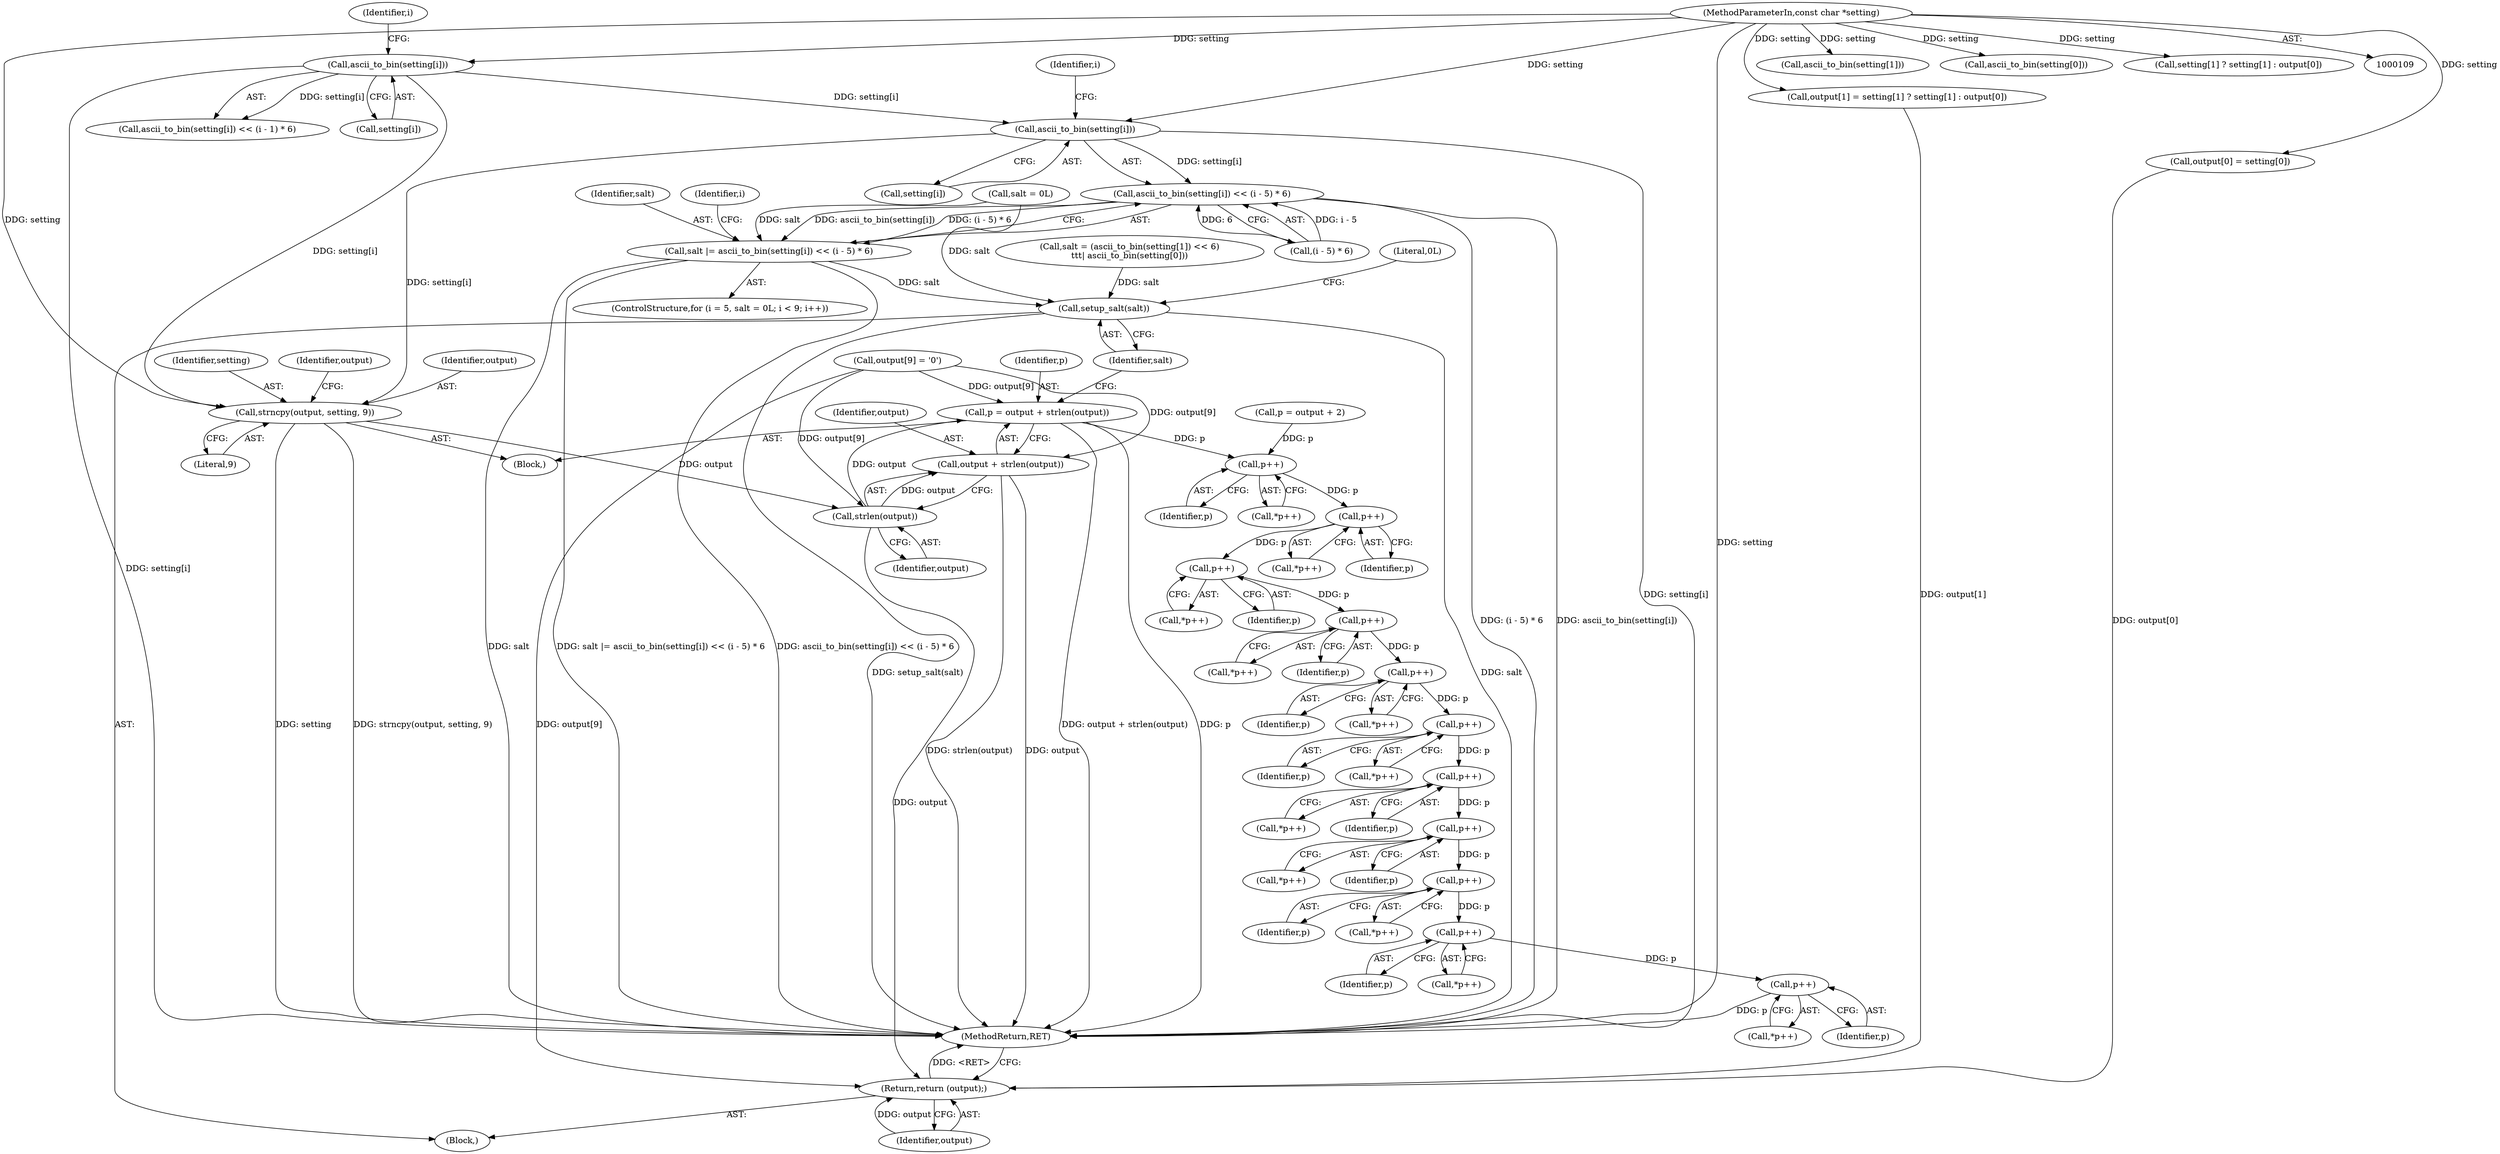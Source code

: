 digraph "0_postgresql_932ded2ed51e8333852e370c7a6dad75d9f236f9@array" {
"1000204" [label="(Call,ascii_to_bin(setting[i]))"];
"1000179" [label="(Call,ascii_to_bin(setting[i]))"];
"1000111" [label="(MethodParameterIn,const char *setting)"];
"1000203" [label="(Call,ascii_to_bin(setting[i]) << (i - 5) * 6)"];
"1000201" [label="(Call,salt |= ascii_to_bin(setting[i]) << (i - 5) * 6)"];
"1000320" [label="(Call,setup_salt(salt))"];
"1000261" [label="(Call,strncpy(output, setting, 9))"];
"1000274" [label="(Call,strlen(output))"];
"1000270" [label="(Call,p = output + strlen(output))"];
"1000340" [label="(Call,p++)"];
"1000351" [label="(Call,p++)"];
"1000362" [label="(Call,p++)"];
"1000373" [label="(Call,p++)"];
"1000393" [label="(Call,p++)"];
"1000404" [label="(Call,p++)"];
"1000415" [label="(Call,p++)"];
"1000426" [label="(Call,p++)"];
"1000440" [label="(Call,p++)"];
"1000451" [label="(Call,p++)"];
"1000462" [label="(Call,p++)"];
"1000272" [label="(Call,output + strlen(output))"];
"1000473" [label="(Return,return (output);)"];
"1000210" [label="(Identifier,i)"];
"1000285" [label="(Call,ascii_to_bin(setting[1]))"];
"1000208" [label="(Call,(i - 5) * 6)"];
"1000201" [label="(Call,salt |= ascii_to_bin(setting[i]) << (i - 5) * 6)"];
"1000200" [label="(Identifier,i)"];
"1000185" [label="(Identifier,i)"];
"1000179" [label="(Call,ascii_to_bin(setting[i]))"];
"1000112" [label="(Block,)"];
"1000301" [label="(Call,output[1] = setting[1] ? setting[1] : output[0])"];
"1000363" [label="(Identifier,p)"];
"1000374" [label="(Identifier,p)"];
"1000178" [label="(Call,ascii_to_bin(setting[i]) << (i - 1) * 6)"];
"1000273" [label="(Identifier,output)"];
"1000290" [label="(Call,ascii_to_bin(setting[0]))"];
"1000439" [label="(Call,*p++)"];
"1000320" [label="(Call,setup_salt(salt))"];
"1000264" [label="(Literal,9)"];
"1000361" [label="(Call,*p++)"];
"1000281" [label="(Call,salt = (ascii_to_bin(setting[1]) << 6)\n\t\t\t| ascii_to_bin(setting[0]))"];
"1000324" [label="(Literal,0L)"];
"1000261" [label="(Call,strncpy(output, setting, 9))"];
"1000267" [label="(Identifier,output)"];
"1000450" [label="(Call,*p++)"];
"1000351" [label="(Call,p++)"];
"1000188" [label="(ControlStructure,for (i = 5, salt = 0L; i < 9; i++))"];
"1000392" [label="(Call,*p++)"];
"1000394" [label="(Identifier,p)"];
"1000474" [label="(Identifier,output)"];
"1000180" [label="(Call,setting[i])"];
"1000265" [label="(Call,output[9] = '\0')"];
"1000393" [label="(Call,p++)"];
"1000373" [label="(Call,p++)"];
"1000274" [label="(Call,strlen(output))"];
"1000403" [label="(Call,*p++)"];
"1000204" [label="(Call,ascii_to_bin(setting[i]))"];
"1000372" [label="(Call,*p++)"];
"1000416" [label="(Identifier,p)"];
"1000205" [label="(Call,setting[i])"];
"1000271" [label="(Identifier,p)"];
"1000202" [label="(Identifier,salt)"];
"1000315" [label="(Call,p = output + 2)"];
"1000463" [label="(Identifier,p)"];
"1000461" [label="(Call,*p++)"];
"1000275" [label="(Identifier,output)"];
"1000340" [label="(Call,p++)"];
"1000162" [label="(Block,)"];
"1000405" [label="(Identifier,p)"];
"1000452" [label="(Identifier,p)"];
"1000203" [label="(Call,ascii_to_bin(setting[i]) << (i - 5) * 6)"];
"1000451" [label="(Call,p++)"];
"1000462" [label="(Call,p++)"];
"1000339" [label="(Call,*p++)"];
"1000414" [label="(Call,*p++)"];
"1000427" [label="(Identifier,p)"];
"1000193" [label="(Call,salt = 0L)"];
"1000321" [label="(Identifier,salt)"];
"1000425" [label="(Call,*p++)"];
"1000272" [label="(Call,output + strlen(output))"];
"1000262" [label="(Identifier,output)"];
"1000440" [label="(Call,p++)"];
"1000341" [label="(Identifier,p)"];
"1000475" [label="(MethodReturn,RET)"];
"1000415" [label="(Call,p++)"];
"1000426" [label="(Call,p++)"];
"1000111" [label="(MethodParameterIn,const char *setting)"];
"1000263" [label="(Identifier,setting)"];
"1000305" [label="(Call,setting[1] ? setting[1] : output[0])"];
"1000294" [label="(Call,output[0] = setting[0])"];
"1000352" [label="(Identifier,p)"];
"1000350" [label="(Call,*p++)"];
"1000441" [label="(Identifier,p)"];
"1000362" [label="(Call,p++)"];
"1000473" [label="(Return,return (output);)"];
"1000270" [label="(Call,p = output + strlen(output))"];
"1000404" [label="(Call,p++)"];
"1000204" -> "1000203"  [label="AST: "];
"1000204" -> "1000205"  [label="CFG: "];
"1000205" -> "1000204"  [label="AST: "];
"1000210" -> "1000204"  [label="CFG: "];
"1000204" -> "1000475"  [label="DDG: setting[i]"];
"1000204" -> "1000203"  [label="DDG: setting[i]"];
"1000179" -> "1000204"  [label="DDG: setting[i]"];
"1000111" -> "1000204"  [label="DDG: setting"];
"1000204" -> "1000261"  [label="DDG: setting[i]"];
"1000179" -> "1000178"  [label="AST: "];
"1000179" -> "1000180"  [label="CFG: "];
"1000180" -> "1000179"  [label="AST: "];
"1000185" -> "1000179"  [label="CFG: "];
"1000179" -> "1000475"  [label="DDG: setting[i]"];
"1000179" -> "1000178"  [label="DDG: setting[i]"];
"1000111" -> "1000179"  [label="DDG: setting"];
"1000179" -> "1000261"  [label="DDG: setting[i]"];
"1000111" -> "1000109"  [label="AST: "];
"1000111" -> "1000475"  [label="DDG: setting"];
"1000111" -> "1000261"  [label="DDG: setting"];
"1000111" -> "1000285"  [label="DDG: setting"];
"1000111" -> "1000290"  [label="DDG: setting"];
"1000111" -> "1000294"  [label="DDG: setting"];
"1000111" -> "1000301"  [label="DDG: setting"];
"1000111" -> "1000305"  [label="DDG: setting"];
"1000203" -> "1000201"  [label="AST: "];
"1000203" -> "1000208"  [label="CFG: "];
"1000208" -> "1000203"  [label="AST: "];
"1000201" -> "1000203"  [label="CFG: "];
"1000203" -> "1000475"  [label="DDG: (i - 5) * 6"];
"1000203" -> "1000475"  [label="DDG: ascii_to_bin(setting[i])"];
"1000203" -> "1000201"  [label="DDG: ascii_to_bin(setting[i])"];
"1000203" -> "1000201"  [label="DDG: (i - 5) * 6"];
"1000208" -> "1000203"  [label="DDG: i - 5"];
"1000208" -> "1000203"  [label="DDG: 6"];
"1000201" -> "1000188"  [label="AST: "];
"1000202" -> "1000201"  [label="AST: "];
"1000200" -> "1000201"  [label="CFG: "];
"1000201" -> "1000475"  [label="DDG: salt |= ascii_to_bin(setting[i]) << (i - 5) * 6"];
"1000201" -> "1000475"  [label="DDG: ascii_to_bin(setting[i]) << (i - 5) * 6"];
"1000201" -> "1000475"  [label="DDG: salt"];
"1000193" -> "1000201"  [label="DDG: salt"];
"1000201" -> "1000320"  [label="DDG: salt"];
"1000320" -> "1000112"  [label="AST: "];
"1000320" -> "1000321"  [label="CFG: "];
"1000321" -> "1000320"  [label="AST: "];
"1000324" -> "1000320"  [label="CFG: "];
"1000320" -> "1000475"  [label="DDG: salt"];
"1000320" -> "1000475"  [label="DDG: setup_salt(salt)"];
"1000193" -> "1000320"  [label="DDG: salt"];
"1000281" -> "1000320"  [label="DDG: salt"];
"1000261" -> "1000162"  [label="AST: "];
"1000261" -> "1000264"  [label="CFG: "];
"1000262" -> "1000261"  [label="AST: "];
"1000263" -> "1000261"  [label="AST: "];
"1000264" -> "1000261"  [label="AST: "];
"1000267" -> "1000261"  [label="CFG: "];
"1000261" -> "1000475"  [label="DDG: setting"];
"1000261" -> "1000475"  [label="DDG: strncpy(output, setting, 9)"];
"1000261" -> "1000274"  [label="DDG: output"];
"1000274" -> "1000272"  [label="AST: "];
"1000274" -> "1000275"  [label="CFG: "];
"1000275" -> "1000274"  [label="AST: "];
"1000272" -> "1000274"  [label="CFG: "];
"1000274" -> "1000270"  [label="DDG: output"];
"1000274" -> "1000272"  [label="DDG: output"];
"1000265" -> "1000274"  [label="DDG: output[9]"];
"1000274" -> "1000473"  [label="DDG: output"];
"1000270" -> "1000162"  [label="AST: "];
"1000270" -> "1000272"  [label="CFG: "];
"1000271" -> "1000270"  [label="AST: "];
"1000272" -> "1000270"  [label="AST: "];
"1000321" -> "1000270"  [label="CFG: "];
"1000270" -> "1000475"  [label="DDG: output + strlen(output)"];
"1000270" -> "1000475"  [label="DDG: p"];
"1000265" -> "1000270"  [label="DDG: output[9]"];
"1000270" -> "1000340"  [label="DDG: p"];
"1000340" -> "1000339"  [label="AST: "];
"1000340" -> "1000341"  [label="CFG: "];
"1000341" -> "1000340"  [label="AST: "];
"1000339" -> "1000340"  [label="CFG: "];
"1000315" -> "1000340"  [label="DDG: p"];
"1000340" -> "1000351"  [label="DDG: p"];
"1000351" -> "1000350"  [label="AST: "];
"1000351" -> "1000352"  [label="CFG: "];
"1000352" -> "1000351"  [label="AST: "];
"1000350" -> "1000351"  [label="CFG: "];
"1000351" -> "1000362"  [label="DDG: p"];
"1000362" -> "1000361"  [label="AST: "];
"1000362" -> "1000363"  [label="CFG: "];
"1000363" -> "1000362"  [label="AST: "];
"1000361" -> "1000362"  [label="CFG: "];
"1000362" -> "1000373"  [label="DDG: p"];
"1000373" -> "1000372"  [label="AST: "];
"1000373" -> "1000374"  [label="CFG: "];
"1000374" -> "1000373"  [label="AST: "];
"1000372" -> "1000373"  [label="CFG: "];
"1000373" -> "1000393"  [label="DDG: p"];
"1000393" -> "1000392"  [label="AST: "];
"1000393" -> "1000394"  [label="CFG: "];
"1000394" -> "1000393"  [label="AST: "];
"1000392" -> "1000393"  [label="CFG: "];
"1000393" -> "1000404"  [label="DDG: p"];
"1000404" -> "1000403"  [label="AST: "];
"1000404" -> "1000405"  [label="CFG: "];
"1000405" -> "1000404"  [label="AST: "];
"1000403" -> "1000404"  [label="CFG: "];
"1000404" -> "1000415"  [label="DDG: p"];
"1000415" -> "1000414"  [label="AST: "];
"1000415" -> "1000416"  [label="CFG: "];
"1000416" -> "1000415"  [label="AST: "];
"1000414" -> "1000415"  [label="CFG: "];
"1000415" -> "1000426"  [label="DDG: p"];
"1000426" -> "1000425"  [label="AST: "];
"1000426" -> "1000427"  [label="CFG: "];
"1000427" -> "1000426"  [label="AST: "];
"1000425" -> "1000426"  [label="CFG: "];
"1000426" -> "1000440"  [label="DDG: p"];
"1000440" -> "1000439"  [label="AST: "];
"1000440" -> "1000441"  [label="CFG: "];
"1000441" -> "1000440"  [label="AST: "];
"1000439" -> "1000440"  [label="CFG: "];
"1000440" -> "1000451"  [label="DDG: p"];
"1000451" -> "1000450"  [label="AST: "];
"1000451" -> "1000452"  [label="CFG: "];
"1000452" -> "1000451"  [label="AST: "];
"1000450" -> "1000451"  [label="CFG: "];
"1000451" -> "1000462"  [label="DDG: p"];
"1000462" -> "1000461"  [label="AST: "];
"1000462" -> "1000463"  [label="CFG: "];
"1000463" -> "1000462"  [label="AST: "];
"1000461" -> "1000462"  [label="CFG: "];
"1000462" -> "1000475"  [label="DDG: p"];
"1000273" -> "1000272"  [label="AST: "];
"1000272" -> "1000475"  [label="DDG: strlen(output)"];
"1000272" -> "1000475"  [label="DDG: output"];
"1000265" -> "1000272"  [label="DDG: output[9]"];
"1000473" -> "1000112"  [label="AST: "];
"1000473" -> "1000474"  [label="CFG: "];
"1000474" -> "1000473"  [label="AST: "];
"1000475" -> "1000473"  [label="CFG: "];
"1000473" -> "1000475"  [label="DDG: <RET>"];
"1000474" -> "1000473"  [label="DDG: output"];
"1000265" -> "1000473"  [label="DDG: output[9]"];
"1000301" -> "1000473"  [label="DDG: output[1]"];
"1000294" -> "1000473"  [label="DDG: output[0]"];
}
